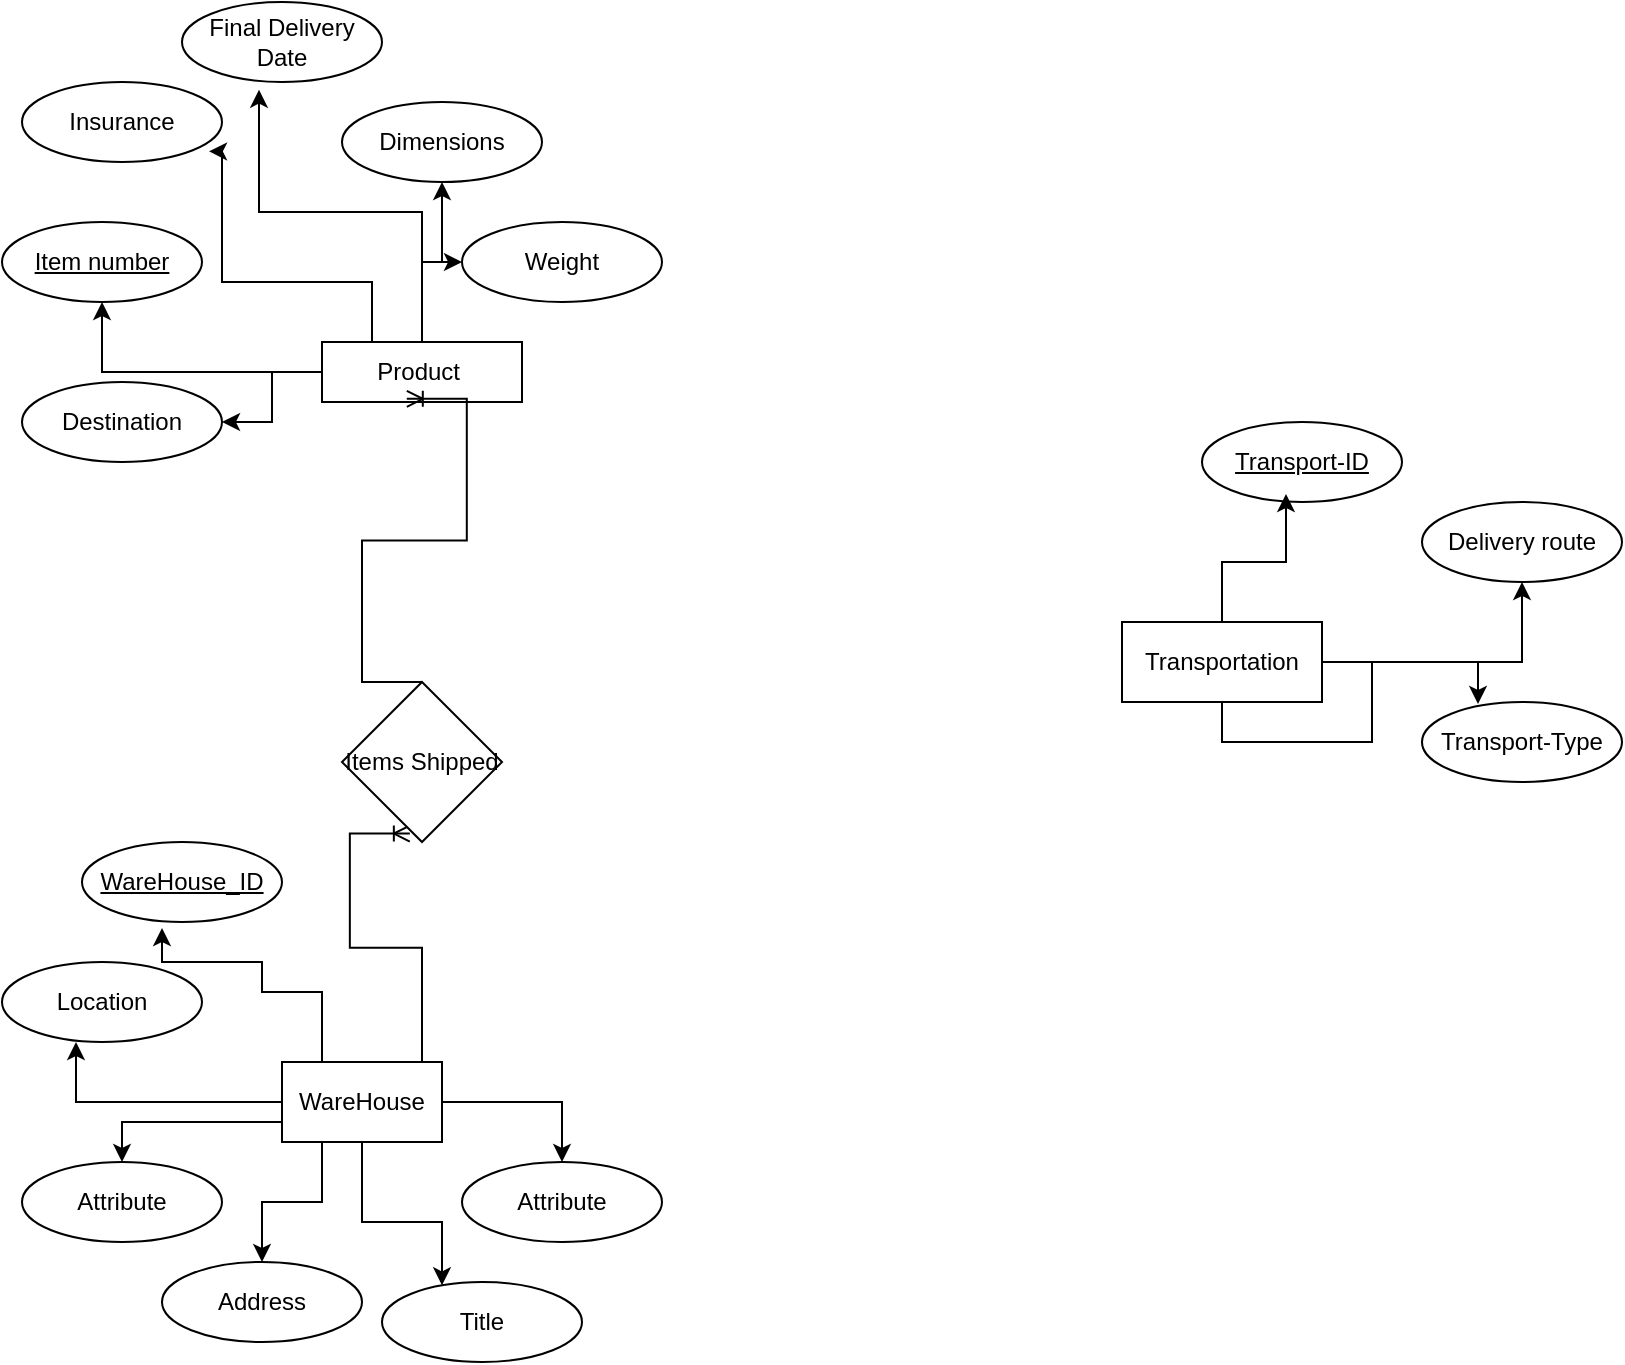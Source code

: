 <mxfile version="26.0.9">
  <diagram name="Page-1" id="NLAQwNR86FfQBt8aA2xL">
    <mxGraphModel dx="620" dy="941" grid="1" gridSize="10" guides="1" tooltips="1" connect="1" arrows="1" fold="1" page="1" pageScale="1" pageWidth="850" pageHeight="1100" math="0" shadow="0">
      <root>
        <mxCell id="0" />
        <mxCell id="1" parent="0" />
        <mxCell id="P7NBiinHIemPsSOdsxHV-11" style="edgeStyle=orthogonalEdgeStyle;rounded=0;orthogonalLoop=1;jettySize=auto;html=1;exitX=0;exitY=0.5;exitDx=0;exitDy=0;" edge="1" parent="1" source="P7NBiinHIemPsSOdsxHV-3" target="P7NBiinHIemPsSOdsxHV-10">
          <mxGeometry relative="1" as="geometry" />
        </mxCell>
        <mxCell id="P7NBiinHIemPsSOdsxHV-16" style="edgeStyle=orthogonalEdgeStyle;rounded=0;orthogonalLoop=1;jettySize=auto;html=1;exitX=0.5;exitY=0;exitDx=0;exitDy=0;entryX=0.5;entryY=1;entryDx=0;entryDy=0;" edge="1" parent="1" source="P7NBiinHIemPsSOdsxHV-3" target="P7NBiinHIemPsSOdsxHV-6">
          <mxGeometry relative="1" as="geometry" />
        </mxCell>
        <mxCell id="P7NBiinHIemPsSOdsxHV-3" value="Product&amp;nbsp;" style="whiteSpace=wrap;html=1;align=center;" vertex="1" parent="1">
          <mxGeometry x="160" y="460" width="100" height="30" as="geometry" />
        </mxCell>
        <mxCell id="P7NBiinHIemPsSOdsxHV-5" value="Weight" style="ellipse;whiteSpace=wrap;html=1;align=center;" vertex="1" parent="1">
          <mxGeometry x="230" y="400" width="100" height="40" as="geometry" />
        </mxCell>
        <mxCell id="P7NBiinHIemPsSOdsxHV-6" value="Dimensions" style="ellipse;whiteSpace=wrap;html=1;align=center;" vertex="1" parent="1">
          <mxGeometry x="170" y="340" width="100" height="40" as="geometry" />
        </mxCell>
        <mxCell id="P7NBiinHIemPsSOdsxHV-7" value="Insurance" style="ellipse;whiteSpace=wrap;html=1;align=center;" vertex="1" parent="1">
          <mxGeometry x="10" y="330" width="100" height="40" as="geometry" />
        </mxCell>
        <mxCell id="P7NBiinHIemPsSOdsxHV-8" value="Item number" style="ellipse;whiteSpace=wrap;html=1;align=center;fontStyle=4;" vertex="1" parent="1">
          <mxGeometry y="400" width="100" height="40" as="geometry" />
        </mxCell>
        <mxCell id="P7NBiinHIemPsSOdsxHV-9" value="Final Delivery Date" style="ellipse;whiteSpace=wrap;html=1;align=center;" vertex="1" parent="1">
          <mxGeometry x="90" y="290" width="100" height="40" as="geometry" />
        </mxCell>
        <mxCell id="P7NBiinHIemPsSOdsxHV-10" value="Destination" style="ellipse;whiteSpace=wrap;html=1;align=center;" vertex="1" parent="1">
          <mxGeometry x="10" y="480" width="100" height="40" as="geometry" />
        </mxCell>
        <mxCell id="P7NBiinHIemPsSOdsxHV-12" style="edgeStyle=orthogonalEdgeStyle;rounded=0;orthogonalLoop=1;jettySize=auto;html=1;exitX=0;exitY=0.5;exitDx=0;exitDy=0;entryX=0.5;entryY=1;entryDx=0;entryDy=0;" edge="1" parent="1" source="P7NBiinHIemPsSOdsxHV-3" target="P7NBiinHIemPsSOdsxHV-8">
          <mxGeometry relative="1" as="geometry" />
        </mxCell>
        <mxCell id="P7NBiinHIemPsSOdsxHV-13" style="edgeStyle=orthogonalEdgeStyle;rounded=0;orthogonalLoop=1;jettySize=auto;html=1;exitX=0.5;exitY=0;exitDx=0;exitDy=0;entryX=0;entryY=0.5;entryDx=0;entryDy=0;" edge="1" parent="1" source="P7NBiinHIemPsSOdsxHV-3" target="P7NBiinHIemPsSOdsxHV-5">
          <mxGeometry relative="1" as="geometry" />
        </mxCell>
        <mxCell id="P7NBiinHIemPsSOdsxHV-14" style="edgeStyle=orthogonalEdgeStyle;rounded=0;orthogonalLoop=1;jettySize=auto;html=1;exitX=0.25;exitY=0;exitDx=0;exitDy=0;entryX=0.935;entryY=0.867;entryDx=0;entryDy=0;entryPerimeter=0;" edge="1" parent="1" source="P7NBiinHIemPsSOdsxHV-3" target="P7NBiinHIemPsSOdsxHV-7">
          <mxGeometry relative="1" as="geometry">
            <Array as="points">
              <mxPoint x="185" y="430" />
              <mxPoint x="110" y="430" />
              <mxPoint x="110" y="365" />
            </Array>
          </mxGeometry>
        </mxCell>
        <mxCell id="P7NBiinHIemPsSOdsxHV-15" style="edgeStyle=orthogonalEdgeStyle;rounded=0;orthogonalLoop=1;jettySize=auto;html=1;exitX=0.5;exitY=0;exitDx=0;exitDy=0;entryX=0.385;entryY=1.096;entryDx=0;entryDy=0;entryPerimeter=0;" edge="1" parent="1" source="P7NBiinHIemPsSOdsxHV-3" target="P7NBiinHIemPsSOdsxHV-9">
          <mxGeometry relative="1" as="geometry" />
        </mxCell>
        <mxCell id="P7NBiinHIemPsSOdsxHV-26" style="edgeStyle=orthogonalEdgeStyle;rounded=0;orthogonalLoop=1;jettySize=auto;html=1;exitX=0;exitY=0.75;exitDx=0;exitDy=0;entryX=0.5;entryY=0;entryDx=0;entryDy=0;" edge="1" parent="1" source="P7NBiinHIemPsSOdsxHV-17" target="P7NBiinHIemPsSOdsxHV-21">
          <mxGeometry relative="1" as="geometry" />
        </mxCell>
        <mxCell id="P7NBiinHIemPsSOdsxHV-28" value="" style="edgeStyle=orthogonalEdgeStyle;rounded=0;orthogonalLoop=1;jettySize=auto;html=1;" edge="1" parent="1" source="P7NBiinHIemPsSOdsxHV-17" target="P7NBiinHIemPsSOdsxHV-20">
          <mxGeometry relative="1" as="geometry">
            <Array as="points">
              <mxPoint x="180" y="900" />
              <mxPoint x="220" y="900" />
            </Array>
          </mxGeometry>
        </mxCell>
        <mxCell id="P7NBiinHIemPsSOdsxHV-29" style="edgeStyle=orthogonalEdgeStyle;rounded=0;orthogonalLoop=1;jettySize=auto;html=1;exitX=0.25;exitY=1;exitDx=0;exitDy=0;entryX=0.5;entryY=0;entryDx=0;entryDy=0;" edge="1" parent="1" source="P7NBiinHIemPsSOdsxHV-17" target="P7NBiinHIemPsSOdsxHV-18">
          <mxGeometry relative="1" as="geometry" />
        </mxCell>
        <mxCell id="P7NBiinHIemPsSOdsxHV-30" value="" style="edgeStyle=orthogonalEdgeStyle;rounded=0;orthogonalLoop=1;jettySize=auto;html=1;" edge="1" parent="1" source="P7NBiinHIemPsSOdsxHV-17" target="P7NBiinHIemPsSOdsxHV-22">
          <mxGeometry relative="1" as="geometry" />
        </mxCell>
        <mxCell id="P7NBiinHIemPsSOdsxHV-17" value="WareHouse" style="whiteSpace=wrap;html=1;align=center;" vertex="1" parent="1">
          <mxGeometry x="140" y="820" width="80" height="40" as="geometry" />
        </mxCell>
        <mxCell id="P7NBiinHIemPsSOdsxHV-18" value="Address" style="ellipse;whiteSpace=wrap;html=1;align=center;" vertex="1" parent="1">
          <mxGeometry x="80" y="920" width="100" height="40" as="geometry" />
        </mxCell>
        <mxCell id="P7NBiinHIemPsSOdsxHV-19" value="Location" style="ellipse;whiteSpace=wrap;html=1;align=center;" vertex="1" parent="1">
          <mxGeometry y="770" width="100" height="40" as="geometry" />
        </mxCell>
        <mxCell id="P7NBiinHIemPsSOdsxHV-20" value="Title" style="ellipse;whiteSpace=wrap;html=1;align=center;" vertex="1" parent="1">
          <mxGeometry x="190" y="930" width="100" height="40" as="geometry" />
        </mxCell>
        <mxCell id="P7NBiinHIemPsSOdsxHV-21" value="Attribute" style="ellipse;whiteSpace=wrap;html=1;align=center;" vertex="1" parent="1">
          <mxGeometry x="10" y="870" width="100" height="40" as="geometry" />
        </mxCell>
        <mxCell id="P7NBiinHIemPsSOdsxHV-22" value="Attribute" style="ellipse;whiteSpace=wrap;html=1;align=center;" vertex="1" parent="1">
          <mxGeometry x="230" y="870" width="100" height="40" as="geometry" />
        </mxCell>
        <mxCell id="P7NBiinHIemPsSOdsxHV-23" value="WareHouse_ID" style="ellipse;whiteSpace=wrap;html=1;align=center;fontStyle=4;" vertex="1" parent="1">
          <mxGeometry x="40" y="710" width="100" height="40" as="geometry" />
        </mxCell>
        <mxCell id="P7NBiinHIemPsSOdsxHV-25" style="edgeStyle=orthogonalEdgeStyle;rounded=0;orthogonalLoop=1;jettySize=auto;html=1;exitX=0;exitY=0.5;exitDx=0;exitDy=0;entryX=0.37;entryY=1;entryDx=0;entryDy=0;entryPerimeter=0;" edge="1" parent="1" source="P7NBiinHIemPsSOdsxHV-17" target="P7NBiinHIemPsSOdsxHV-19">
          <mxGeometry relative="1" as="geometry" />
        </mxCell>
        <mxCell id="P7NBiinHIemPsSOdsxHV-27" style="edgeStyle=orthogonalEdgeStyle;rounded=0;orthogonalLoop=1;jettySize=auto;html=1;exitX=0.25;exitY=0;exitDx=0;exitDy=0;" edge="1" parent="1" source="P7NBiinHIemPsSOdsxHV-17">
          <mxGeometry relative="1" as="geometry">
            <mxPoint x="80" y="753" as="targetPoint" />
            <Array as="points">
              <mxPoint x="160" y="785" />
              <mxPoint x="130" y="785" />
              <mxPoint x="130" y="770" />
              <mxPoint x="80" y="770" />
            </Array>
          </mxGeometry>
        </mxCell>
        <mxCell id="P7NBiinHIemPsSOdsxHV-37" style="edgeStyle=orthogonalEdgeStyle;rounded=0;orthogonalLoop=1;jettySize=auto;html=1;exitX=1;exitY=0.5;exitDx=0;exitDy=0;" edge="1" parent="1" source="P7NBiinHIemPsSOdsxHV-31" target="P7NBiinHIemPsSOdsxHV-34">
          <mxGeometry relative="1" as="geometry" />
        </mxCell>
        <mxCell id="P7NBiinHIemPsSOdsxHV-31" value="Transportation" style="whiteSpace=wrap;html=1;align=center;" vertex="1" parent="1">
          <mxGeometry x="560" y="600" width="100" height="40" as="geometry" />
        </mxCell>
        <mxCell id="P7NBiinHIemPsSOdsxHV-32" value="Transport-Type" style="ellipse;whiteSpace=wrap;html=1;align=center;" vertex="1" parent="1">
          <mxGeometry x="710" y="640" width="100" height="40" as="geometry" />
        </mxCell>
        <mxCell id="P7NBiinHIemPsSOdsxHV-33" value="Transport-ID" style="ellipse;whiteSpace=wrap;html=1;align=center;fontStyle=4;" vertex="1" parent="1">
          <mxGeometry x="600" y="500" width="100" height="40" as="geometry" />
        </mxCell>
        <mxCell id="P7NBiinHIemPsSOdsxHV-34" value="Delivery route" style="ellipse;whiteSpace=wrap;html=1;align=center;" vertex="1" parent="1">
          <mxGeometry x="710" y="540" width="100" height="40" as="geometry" />
        </mxCell>
        <mxCell id="P7NBiinHIemPsSOdsxHV-35" style="edgeStyle=orthogonalEdgeStyle;rounded=0;orthogonalLoop=1;jettySize=auto;html=1;exitX=0.5;exitY=0;exitDx=0;exitDy=0;entryX=0.42;entryY=0.9;entryDx=0;entryDy=0;entryPerimeter=0;" edge="1" parent="1" source="P7NBiinHIemPsSOdsxHV-31" target="P7NBiinHIemPsSOdsxHV-33">
          <mxGeometry relative="1" as="geometry" />
        </mxCell>
        <mxCell id="P7NBiinHIemPsSOdsxHV-36" style="edgeStyle=orthogonalEdgeStyle;rounded=0;orthogonalLoop=1;jettySize=auto;html=1;exitX=0.5;exitY=1;exitDx=0;exitDy=0;entryX=0.28;entryY=0.025;entryDx=0;entryDy=0;entryPerimeter=0;" edge="1" parent="1" source="P7NBiinHIemPsSOdsxHV-31" target="P7NBiinHIemPsSOdsxHV-32">
          <mxGeometry relative="1" as="geometry" />
        </mxCell>
        <mxCell id="P7NBiinHIemPsSOdsxHV-39" value="" style="edgeStyle=entityRelationEdgeStyle;fontSize=12;html=1;endArrow=ERoneToMany;rounded=0;entryX=0.424;entryY=0.947;entryDx=0;entryDy=0;entryPerimeter=0;exitX=0.5;exitY=0;exitDx=0;exitDy=0;" edge="1" parent="1" source="P7NBiinHIemPsSOdsxHV-38" target="P7NBiinHIemPsSOdsxHV-3">
          <mxGeometry width="100" height="100" relative="1" as="geometry">
            <mxPoint x="250" y="690" as="sourcePoint" />
            <mxPoint x="200" y="820" as="targetPoint" />
            <Array as="points" />
          </mxGeometry>
        </mxCell>
        <mxCell id="P7NBiinHIemPsSOdsxHV-40" value="" style="edgeStyle=entityRelationEdgeStyle;fontSize=12;html=1;endArrow=ERoneToMany;rounded=0;entryX=0.424;entryY=0.947;entryDx=0;entryDy=0;entryPerimeter=0;exitX=0.5;exitY=0;exitDx=0;exitDy=0;" edge="1" parent="1" source="P7NBiinHIemPsSOdsxHV-17" target="P7NBiinHIemPsSOdsxHV-38">
          <mxGeometry width="100" height="100" relative="1" as="geometry">
            <mxPoint x="180" y="820" as="sourcePoint" />
            <mxPoint x="202" y="488" as="targetPoint" />
            <Array as="points">
              <mxPoint x="220" y="760" />
              <mxPoint x="360" y="590" />
            </Array>
          </mxGeometry>
        </mxCell>
        <mxCell id="P7NBiinHIemPsSOdsxHV-38" value="Items Shipped" style="rhombus;whiteSpace=wrap;html=1;" vertex="1" parent="1">
          <mxGeometry x="170" y="630" width="80" height="80" as="geometry" />
        </mxCell>
      </root>
    </mxGraphModel>
  </diagram>
</mxfile>
